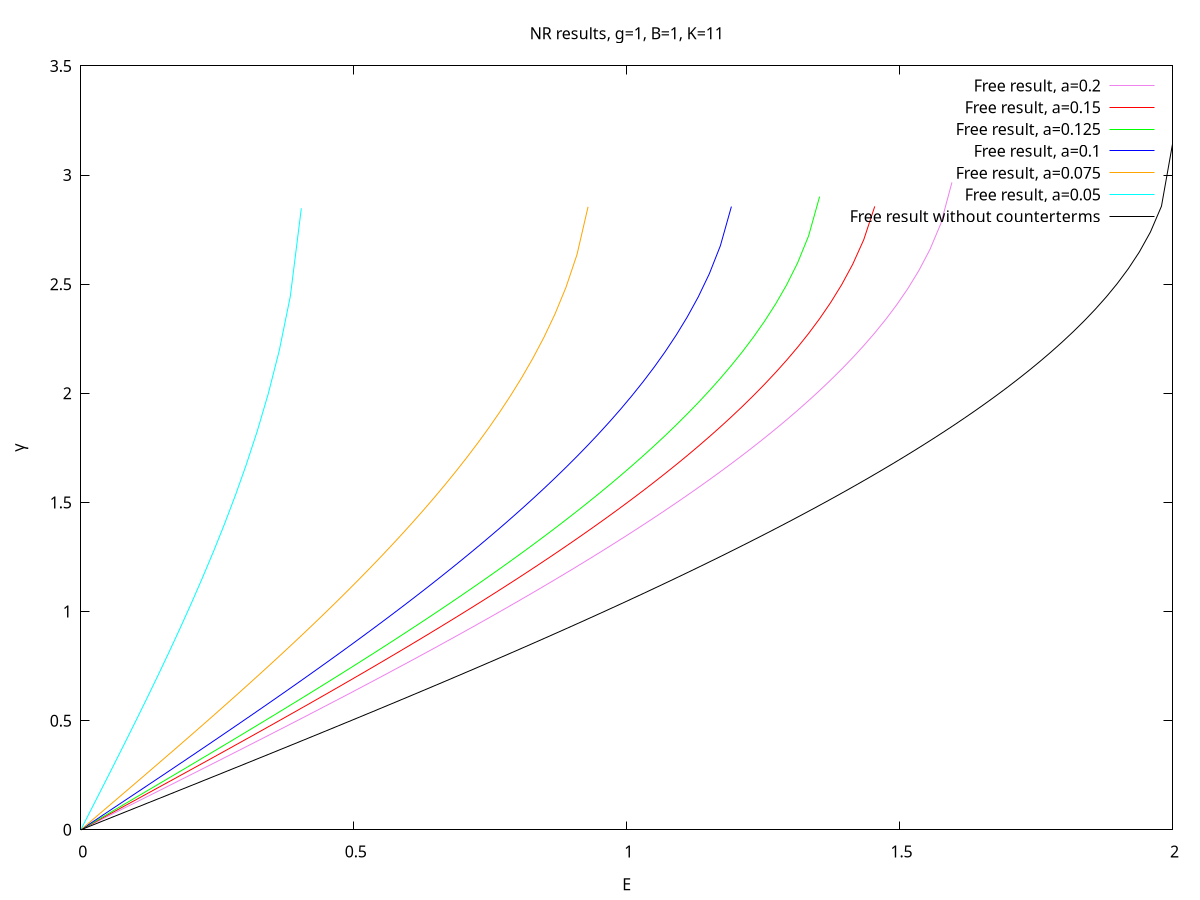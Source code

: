 #gnuplot program to plot results from each group of loops, should give a gaussian plot

#if you want to save directly to a file, use the following two lines of code
if (exists("outFile")) \
if (outFile ne 'gui') \
set term svg size 1600,800; \
set output outFile; \

# files
file1="results/nr/nrmain_cosmos.dat"
file2="results/nr/nrmain_cosmos_2.dat"
file3="results/nr/nrmain_cosmos_3.dat"
file4="results/nr/nrmain_cosmos_4.dat"
file5="results/nr/nrmain_cosmos_5.dat"
file6="results/nr/nrmain_cosmos_6.dat"
file7="results/nr/nrmain_cosmos_7.dat"
filel7="results/nr/nrmain_laptop_7.dat"
file4t="temp/nrmain_cosmos_4.dat"
file5t="temp/nrmain_cosmos_5.dat"

# approximate analytic result
pi=3.1415926535897932
#p(g,B,E)=pi/g/B-(2.0/g/B)*( asin(E/2.0) + (E/2.0)*sqrt(1.0-(E/2.0)**2) )

# fitting data
#f(x) = a+b*x
#fit f(x) file using (log($4)):(log($9)) via a, b

# gamma free
mass(g,a)=(1.0-g**2/8.0/pi/a)

# approximate analytic results
pi=3.1415926535897932
mass(g,a)=1-g**2/8.0/pi/a
gamma_free(E,g,a)=2.0*asin(E/2.0/mass(g,a))

#set logscale y
#set format y "10^{%L}"
set xtic auto
set autoscale
set xlabel "E"
set ylabel "{/Symbol g}"

B=1
g=1
K=11
Ng=0

# 
GE4l='file4 u 8:($3==K? ($5==B? ($6=='
GE4m='? ($7=='
GE4r='? $10: 1/0): 1/0): 1/0): 1/0)'
GE5l='file5 u 9:($3==K? ($5==B? ($6==Ng? ($7=='
GE5m='? ($8=='
GE5r='? $11: 1/0): 1/0): 1/0): 1/0): 1/0)'
GE6l='file6 u 9:($3==K? ($5==B? ($6==Ng? ($7=='
GE6m='? ($8=='
GE6r='? $11: 1/0): 1/0): 1/0): 1/0): 1/0)'
GE7l='file7 u 9:($3==K? ($5==B? ($6==Ng? ($7=='
GE7m='? ($8=='
GE7r='? $11: 1/0): 1/0): 1/0): 1/0): 1/0)'
style1='with points pointtype 1 lc rgb "red"'
style2='with points pointtype 2 lc rgb "blue"'
style3='with points pointtype 4 lc rgb "green"'
style4='with points pointtype 8 lc rgb "violet"'
style5='with points pointtype 10 lc rgb "orange"'
style6='with points pointtype 19 lc rgb "cyan"'
titleS(a,mu) = sprintf("a=%g, {/Symbol m}=%g",a,mu)
titleF(a)=sprintf("Free result, a=%g",a)
set title sprintf("NR results, g=%g, B=%g, K=%g",g,B,K)

set xrange [0:2]
plot @GE4l 0.2 @GE4m 0.2 @GE4r t titleS(0.2,0.2) @style4, \
	@GE5l 0.2 @GE5m 0.2 @GE5r notitle @style4, \
	@GE6l 0.2 @GE6m 0.2 @GE6r notitle @style4, \
	@GE7l 0.2 @GE7m 0.2 @GE7r notitle @style4, \
	gamma_free(x,g,0.2) title titleF(0.2) with lines lc rgb "violet", \
	@GE4l 0.15 @GE4m 0.15 @GE4r t titleS(0.15,0.15) @style1, \
	@GE5l 0.15 @GE5m 0.15 @GE5r notitle @style1, \
	@GE6l 0.15 @GE6m 0.15 @GE6r notitle @style1, \
	@GE7l 0.15 @GE7m 0.15 @GE7r notitle @style1, \
	gamma_free(x,g,0.15) title titleF(0.15) with lines lc rgb "red", \
	@GE4l 0.125 @GE4m 0.125 @GE4r t titleS(0.125,0.125) @style3, \
	@GE5l 0.125 @GE5m 0.125 @GE5r notitle @style3, \
	@GE6l 0.125 @GE6m 0.125 @GE6r notitle @style3, \
	@GE7l 0.125 @GE7m 0.125 @GE7r notitle @style3, \
	gamma_free(x,g,0.125) title titleF(0.125) with lines lc rgb "green", \
	@GE4l 0.1 @GE4m 0.1 @GE4r t titleS(0.1,0.1) @style2, \
	@GE5l 0.1 @GE5m 0.1 @GE5r notitle @style2, \
	@GE6l 0.1 @GE6m 0.1 @GE6r notitle @style2, \
	@GE7l 0.1 @GE7m 0.1 @GE7r notitle @style2, \
	gamma_free(x,g,0.1) title titleF(0.1) with lines lc rgb "blue", \
	@GE4l 0.075 @GE4m 0.075 @GE4r t titleS(0.075,0.075) @style5, \
	@GE5l 0.075 @GE5m 0.075 @GE5r notitle @style5, \
	@GE6l 0.075 @GE6m 0.075 @GE6r notitle @style5, \
	@GE7l 0.075 @GE7m 0.075 @GE7r notitle @style5, \
	gamma_free(x,g,0.075) title titleF(0.075) with lines lc rgb "orange", \
	@GE4l 0.05 @GE4m 0.05 @GE4r t titleS(0.05,0.05) @style6, \
	@GE5l 0.05 @GE5m 0.05 @GE5r notitle @style6, \
	@GE6l 0.05 @GE6m 0.05 @GE6r notitle @style6, \
	@GE7l 0.05 @GE7m 0.05 @GE7r notitle @style6, \
	gamma_free(x,g,0.05) title titleF(0.05) with lines lc rgb "cyan", \
	gamma_free(x,0,0.15) title "Free result without counterterms" with lines lc rgb "black"
	
pause -1
